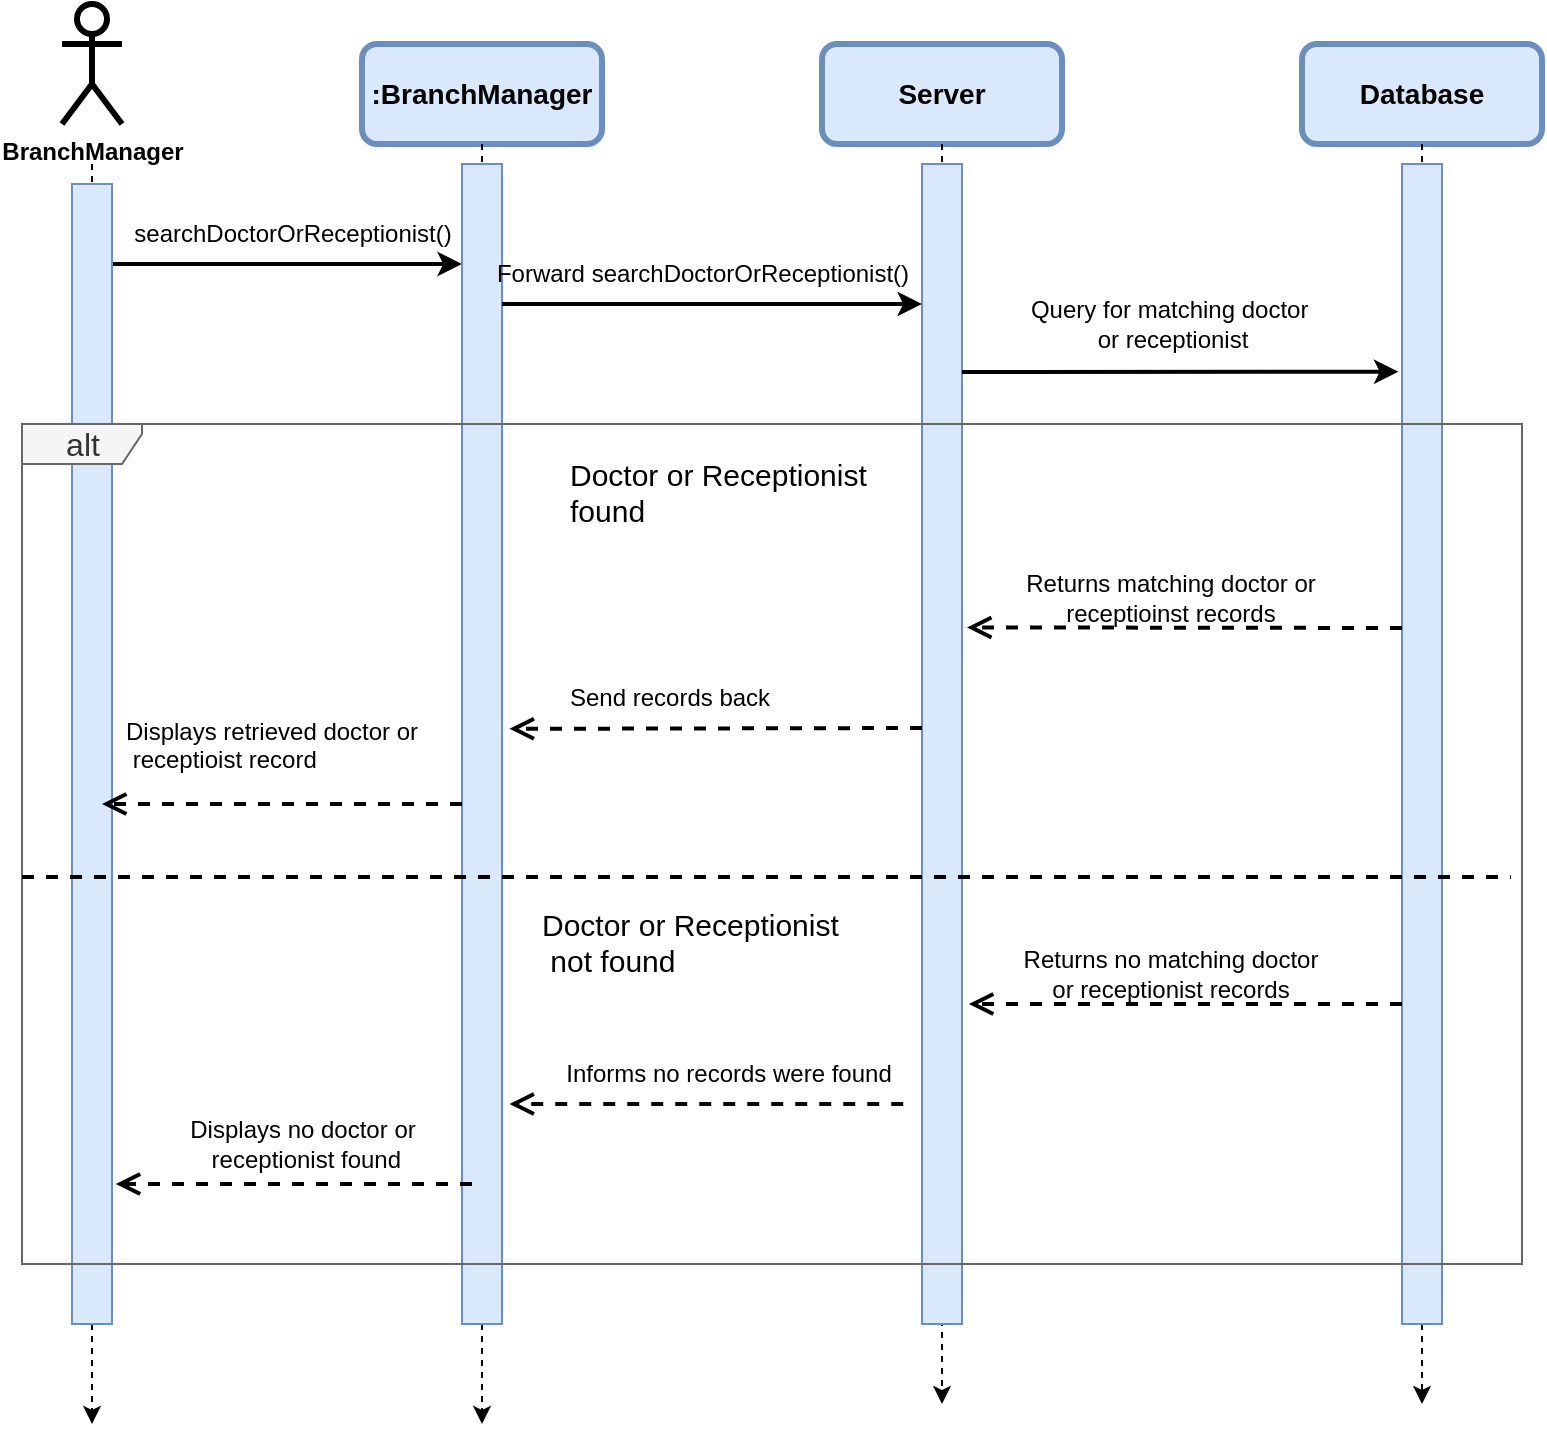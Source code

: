 <mxfile>
    <diagram id="2L7mo0Mshh6A-ph-WnCS" name="Page-1">
        <mxGraphModel dx="1453" dy="758" grid="1" gridSize="10" guides="1" tooltips="1" connect="1" arrows="1" fold="1" page="1" pageScale="1" pageWidth="850" pageHeight="1100" math="0" shadow="0">
            <root>
                <mxCell id="0"/>
                <mxCell id="1" parent="0"/>
                <mxCell id="2" value="&lt;b&gt;BranchManager&lt;br&gt;&lt;/b&gt;" style="shape=umlActor;verticalLabelPosition=bottom;verticalAlign=top;html=1;outlineConnect=0;strokeWidth=3;rounded=1;" vertex="1" parent="1">
                    <mxGeometry x="60" y="20" width="30" height="60" as="geometry"/>
                </mxCell>
                <mxCell id="3" style="edgeStyle=none;html=1;dashed=1;strokeWidth=1;startArrow=none;" edge="1" parent="1" source="21">
                    <mxGeometry relative="1" as="geometry">
                        <mxPoint x="75" y="730" as="targetPoint"/>
                        <Array as="points">
                            <mxPoint x="75" y="150"/>
                        </Array>
                        <mxPoint x="75" y="100" as="sourcePoint"/>
                    </mxGeometry>
                </mxCell>
                <mxCell id="4" value="" style="endArrow=classic;html=1;strokeWidth=2;" edge="1" parent="1">
                    <mxGeometry relative="1" as="geometry">
                        <mxPoint x="80" y="150" as="sourcePoint"/>
                        <mxPoint x="260" y="150" as="targetPoint"/>
                    </mxGeometry>
                </mxCell>
                <mxCell id="5" value="searchDoctorOrReceptionist()" style="text;html=1;align=center;verticalAlign=middle;resizable=0;points=[];autosize=1;strokeColor=none;fillColor=none;" vertex="1" parent="1">
                    <mxGeometry x="85" y="120" width="180" height="30" as="geometry"/>
                </mxCell>
                <mxCell id="6" value="&lt;span style=&quot;font-size: 14px;&quot;&gt;&lt;b&gt;:BranchManager&lt;/b&gt;&lt;/span&gt;" style="rounded=1;whiteSpace=wrap;html=1;strokeWidth=3;fillColor=#dae8fc;strokeColor=#6c8ebf;" vertex="1" parent="1">
                    <mxGeometry x="210" y="40" width="120" height="50" as="geometry"/>
                </mxCell>
                <mxCell id="7" style="edgeStyle=none;html=1;exitX=0.5;exitY=1;exitDx=0;exitDy=0;dashed=1;strokeWidth=1;startArrow=none;" edge="1" parent="1" source="12">
                    <mxGeometry relative="1" as="geometry">
                        <mxPoint x="270" y="730" as="targetPoint"/>
                        <Array as="points"/>
                        <mxPoint x="85" y="60" as="sourcePoint"/>
                    </mxGeometry>
                </mxCell>
                <mxCell id="8" value="&lt;span style=&quot;font-size: 14px;&quot;&gt;&lt;b&gt;Server&lt;/b&gt;&lt;/span&gt;" style="rounded=1;whiteSpace=wrap;html=1;strokeWidth=3;fillColor=#dae8fc;strokeColor=#6c8ebf;" vertex="1" parent="1">
                    <mxGeometry x="440" y="40" width="120" height="50" as="geometry"/>
                </mxCell>
                <mxCell id="9" style="edgeStyle=none;html=1;dashed=1;strokeWidth=1;" edge="1" parent="1" source="8">
                    <mxGeometry relative="1" as="geometry">
                        <mxPoint x="500" y="720" as="targetPoint"/>
                        <Array as="points"/>
                        <mxPoint x="480" y="100" as="sourcePoint"/>
                    </mxGeometry>
                </mxCell>
                <mxCell id="10" value="" style="html=1;points=[];perimeter=orthogonalPerimeter;fontSize=13;fillColor=#dae8fc;strokeColor=#6c8ebf;" vertex="1" parent="1">
                    <mxGeometry x="490" y="100" width="20" height="580" as="geometry"/>
                </mxCell>
                <mxCell id="11" value="" style="edgeStyle=none;html=1;exitX=0.5;exitY=1;exitDx=0;exitDy=0;dashed=1;strokeWidth=1;endArrow=none;" edge="1" parent="1" source="6" target="12">
                    <mxGeometry relative="1" as="geometry">
                        <mxPoint x="270" y="570" as="targetPoint"/>
                        <Array as="points"/>
                        <mxPoint x="270" y="90" as="sourcePoint"/>
                    </mxGeometry>
                </mxCell>
                <mxCell id="12" value="" style="html=1;points=[];perimeter=orthogonalPerimeter;fontSize=13;fillColor=#dae8fc;strokeColor=#6c8ebf;" vertex="1" parent="1">
                    <mxGeometry x="260" y="100" width="20" height="580" as="geometry"/>
                </mxCell>
                <mxCell id="13" value="" style="endArrow=classic;html=1;strokeWidth=2;" edge="1" parent="1">
                    <mxGeometry relative="1" as="geometry">
                        <mxPoint x="280" y="170" as="sourcePoint"/>
                        <mxPoint x="490" y="170" as="targetPoint"/>
                        <Array as="points">
                            <mxPoint x="380" y="170"/>
                        </Array>
                    </mxGeometry>
                </mxCell>
                <mxCell id="14" value="Forward searchDoctorOrReceptionist()" style="text;html=1;align=center;verticalAlign=middle;resizable=0;points=[];autosize=1;strokeColor=none;fillColor=none;" vertex="1" parent="1">
                    <mxGeometry x="265" y="140" width="230" height="30" as="geometry"/>
                </mxCell>
                <mxCell id="15" value="&lt;span style=&quot;font-size: 14px;&quot;&gt;&lt;b&gt;Database&lt;/b&gt;&lt;/span&gt;" style="rounded=1;whiteSpace=wrap;html=1;strokeWidth=3;fillColor=#dae8fc;strokeColor=#6c8ebf;" vertex="1" parent="1">
                    <mxGeometry x="680" y="40" width="120" height="50" as="geometry"/>
                </mxCell>
                <mxCell id="16" value="" style="endArrow=classic;html=1;strokeWidth=2;entryX=-0.089;entryY=0.179;entryDx=0;entryDy=0;entryPerimeter=0;" edge="1" parent="1" target="19">
                    <mxGeometry relative="1" as="geometry">
                        <mxPoint x="510" y="204" as="sourcePoint"/>
                        <mxPoint x="719.16" y="200.0" as="targetPoint"/>
                    </mxGeometry>
                </mxCell>
                <mxCell id="17" style="edgeStyle=none;html=1;dashed=1;strokeWidth=1;exitX=0.5;exitY=1;exitDx=0;exitDy=0;startArrow=none;" edge="1" parent="1" source="19">
                    <mxGeometry relative="1" as="geometry">
                        <mxPoint x="740" y="720" as="targetPoint"/>
                        <Array as="points">
                            <mxPoint x="740" y="720"/>
                        </Array>
                        <mxPoint x="510" y="100" as="sourcePoint"/>
                    </mxGeometry>
                </mxCell>
                <mxCell id="18" value="" style="edgeStyle=none;html=1;dashed=1;strokeWidth=1;exitX=0.5;exitY=1;exitDx=0;exitDy=0;endArrow=none;" edge="1" parent="1" source="15" target="19">
                    <mxGeometry relative="1" as="geometry">
                        <mxPoint x="740" y="720" as="targetPoint"/>
                        <Array as="points"/>
                        <mxPoint x="740" y="90" as="sourcePoint"/>
                    </mxGeometry>
                </mxCell>
                <mxCell id="19" value="" style="html=1;points=[];perimeter=orthogonalPerimeter;fontSize=13;fillColor=#dae8fc;strokeColor=#6c8ebf;" vertex="1" parent="1">
                    <mxGeometry x="730" y="100" width="20" height="580" as="geometry"/>
                </mxCell>
                <mxCell id="20" value="" style="edgeStyle=none;html=1;dashed=1;strokeWidth=1;startArrow=none;endArrow=none;" edge="1" parent="1" target="21">
                    <mxGeometry relative="1" as="geometry">
                        <mxPoint x="75" y="720" as="targetPoint"/>
                        <Array as="points"/>
                        <mxPoint x="75" y="100" as="sourcePoint"/>
                    </mxGeometry>
                </mxCell>
                <mxCell id="21" value="" style="html=1;points=[];perimeter=orthogonalPerimeter;fontSize=13;fillColor=#dae8fc;strokeColor=#6c8ebf;" vertex="1" parent="1">
                    <mxGeometry x="65" y="110" width="20" height="570" as="geometry"/>
                </mxCell>
                <mxCell id="22" value="Query for matching doctor&amp;nbsp;&lt;br&gt;or receptionist" style="text;html=1;align=center;verticalAlign=middle;resizable=0;points=[];autosize=1;strokeColor=none;fillColor=none;" vertex="1" parent="1">
                    <mxGeometry x="530" y="160" width="170" height="40" as="geometry"/>
                </mxCell>
                <mxCell id="23" value="&lt;font style=&quot;font-size: 16px;&quot;&gt;alt&lt;/font&gt;" style="shape=umlFrame;tabWidth=110;tabHeight=30;tabPosition=left;html=1;boundedLbl=1;labelInHeader=1;width=60;height=20;rounded=0;shadow=0;glass=0;sketch=0;fontSize=15;fillColor=#f5f5f5;fontColor=#333333;strokeColor=#666666;" vertex="1" parent="1">
                    <mxGeometry x="40" y="230" width="750" height="420" as="geometry"/>
                </mxCell>
                <mxCell id="24" value="Doctor or Receptionist&#10;found" style="text;rounded=0;shadow=0;glass=0;sketch=0;fontSize=15;" vertex="1" parent="23">
                    <mxGeometry width="100" height="20" relative="1" as="geometry">
                        <mxPoint x="272" y="10" as="offset"/>
                    </mxGeometry>
                </mxCell>
                <mxCell id="25" value="" style="line;strokeWidth=2;dashed=1;labelPosition=center;verticalLabelPosition=bottom;align=left;verticalAlign=top;spacingLeft=20;spacingTop=15;rounded=0;shadow=0;glass=0;sketch=0;fontSize=16;" vertex="1" parent="23">
                    <mxGeometry x="0.001" y="218.079" width="744.444" height="16.8" as="geometry"/>
                </mxCell>
                <mxCell id="26" value=" Doctor or Receptionist&#10; not found" style="text;rounded=0;shadow=0;glass=0;sketch=0;fontSize=15;" vertex="1" parent="23">
                    <mxGeometry width="100" height="60" relative="1" as="geometry">
                        <mxPoint x="258" y="235" as="offset"/>
                    </mxGeometry>
                </mxCell>
                <mxCell id="27" value="Returns matching doctor or&lt;br&gt;receptioinst records" style="text;html=1;align=center;verticalAlign=middle;resizable=0;points=[];autosize=1;strokeColor=none;fillColor=none;" vertex="1" parent="23">
                    <mxGeometry x="488.751" y="66.704" width="170" height="40" as="geometry"/>
                </mxCell>
                <mxCell id="28" value="" style="html=1;verticalAlign=bottom;endArrow=open;dashed=1;endSize=8;strokeWidth=2;fontSize=13;entryX=1.042;entryY=0.315;entryDx=0;entryDy=0;entryPerimeter=0;" edge="1" parent="23">
                    <mxGeometry x="0.422" relative="1" as="geometry">
                        <mxPoint x="690" y="102" as="sourcePoint"/>
                        <mxPoint x="472.506" y="101.702" as="targetPoint"/>
                        <mxPoint as="offset"/>
                    </mxGeometry>
                </mxCell>
                <mxCell id="29" value="Send records back" style="text;whiteSpace=wrap;html=1;" vertex="1" parent="23">
                    <mxGeometry x="271.873" y="122.924" width="233.766" height="60.0" as="geometry"/>
                </mxCell>
                <mxCell id="30" value="" style="html=1;verticalAlign=bottom;endArrow=open;dashed=1;endSize=8;strokeWidth=2;fontSize=13;entryX=1.042;entryY=0.315;entryDx=0;entryDy=0;entryPerimeter=0;" edge="1" parent="23">
                    <mxGeometry x="0.422" relative="1" as="geometry">
                        <mxPoint x="450" y="152" as="sourcePoint"/>
                        <mxPoint x="243.751" y="152.429" as="targetPoint"/>
                        <mxPoint as="offset"/>
                    </mxGeometry>
                </mxCell>
                <mxCell id="31" value="" style="html=1;verticalAlign=bottom;endArrow=open;dashed=1;endSize=8;strokeWidth=2;fontSize=13;" edge="1" parent="23">
                    <mxGeometry x="0.422" relative="1" as="geometry">
                        <mxPoint x="220" y="190" as="sourcePoint"/>
                        <mxPoint x="40" y="190" as="targetPoint"/>
                        <mxPoint as="offset"/>
                    </mxGeometry>
                </mxCell>
                <mxCell id="32" value="Displays retrieved doctor or&lt;br&gt;&amp;nbsp;receptioist record" style="text;whiteSpace=wrap;html=1;" vertex="1" parent="23">
                    <mxGeometry x="50.003" y="140.0" width="233.766" height="60.0" as="geometry"/>
                </mxCell>
                <mxCell id="33" value="" style="html=1;verticalAlign=bottom;endArrow=open;dashed=1;endSize=8;strokeWidth=2;fontSize=13;entryX=1.042;entryY=0.315;entryDx=0;entryDy=0;entryPerimeter=0;" edge="1" parent="23">
                    <mxGeometry x="0.422" relative="1" as="geometry">
                        <mxPoint x="690" y="290" as="sourcePoint"/>
                        <mxPoint x="473.436" y="290.002" as="targetPoint"/>
                        <mxPoint as="offset"/>
                        <Array as="points"/>
                    </mxGeometry>
                </mxCell>
                <mxCell id="34" value="Returns no matching doctor&lt;br&gt;or receptionist records" style="text;html=1;align=center;verticalAlign=middle;resizable=0;points=[];autosize=1;strokeColor=none;fillColor=none;" vertex="1" parent="23">
                    <mxGeometry x="488.748" y="255.004" width="170" height="40" as="geometry"/>
                </mxCell>
                <mxCell id="35" value="" style="html=1;verticalAlign=bottom;endArrow=open;dashed=1;endSize=8;strokeWidth=2;fontSize=13;" edge="1" parent="23">
                    <mxGeometry x="0.422" relative="1" as="geometry">
                        <mxPoint x="440.625" y="340.009" as="sourcePoint"/>
                        <mxPoint x="243.75" y="340" as="targetPoint"/>
                        <mxPoint as="offset"/>
                        <Array as="points"/>
                    </mxGeometry>
                </mxCell>
                <mxCell id="36" value="Informs no records were found" style="text;html=1;align=center;verticalAlign=middle;resizable=0;points=[];autosize=1;strokeColor=none;fillColor=none;" vertex="1" parent="23">
                    <mxGeometry x="257.813" y="310.004" width="190" height="30" as="geometry"/>
                </mxCell>
                <mxCell id="37" value="" style="html=1;verticalAlign=bottom;endArrow=open;dashed=1;endSize=8;strokeWidth=2;fontSize=13;" edge="1" parent="23">
                    <mxGeometry x="0.422" relative="1" as="geometry">
                        <mxPoint x="225" y="380" as="sourcePoint"/>
                        <mxPoint x="46.875" y="380" as="targetPoint"/>
                        <mxPoint as="offset"/>
                        <Array as="points"/>
                    </mxGeometry>
                </mxCell>
                <mxCell id="38" value="Displays no doctor or&lt;br&gt;&amp;nbsp;receptionist&amp;nbsp;found" style="text;html=1;align=center;verticalAlign=middle;resizable=0;points=[];autosize=1;strokeColor=none;fillColor=none;" vertex="1" parent="23">
                    <mxGeometry x="69.996" y="340.004" width="140" height="40" as="geometry"/>
                </mxCell>
            </root>
        </mxGraphModel>
    </diagram>
</mxfile>